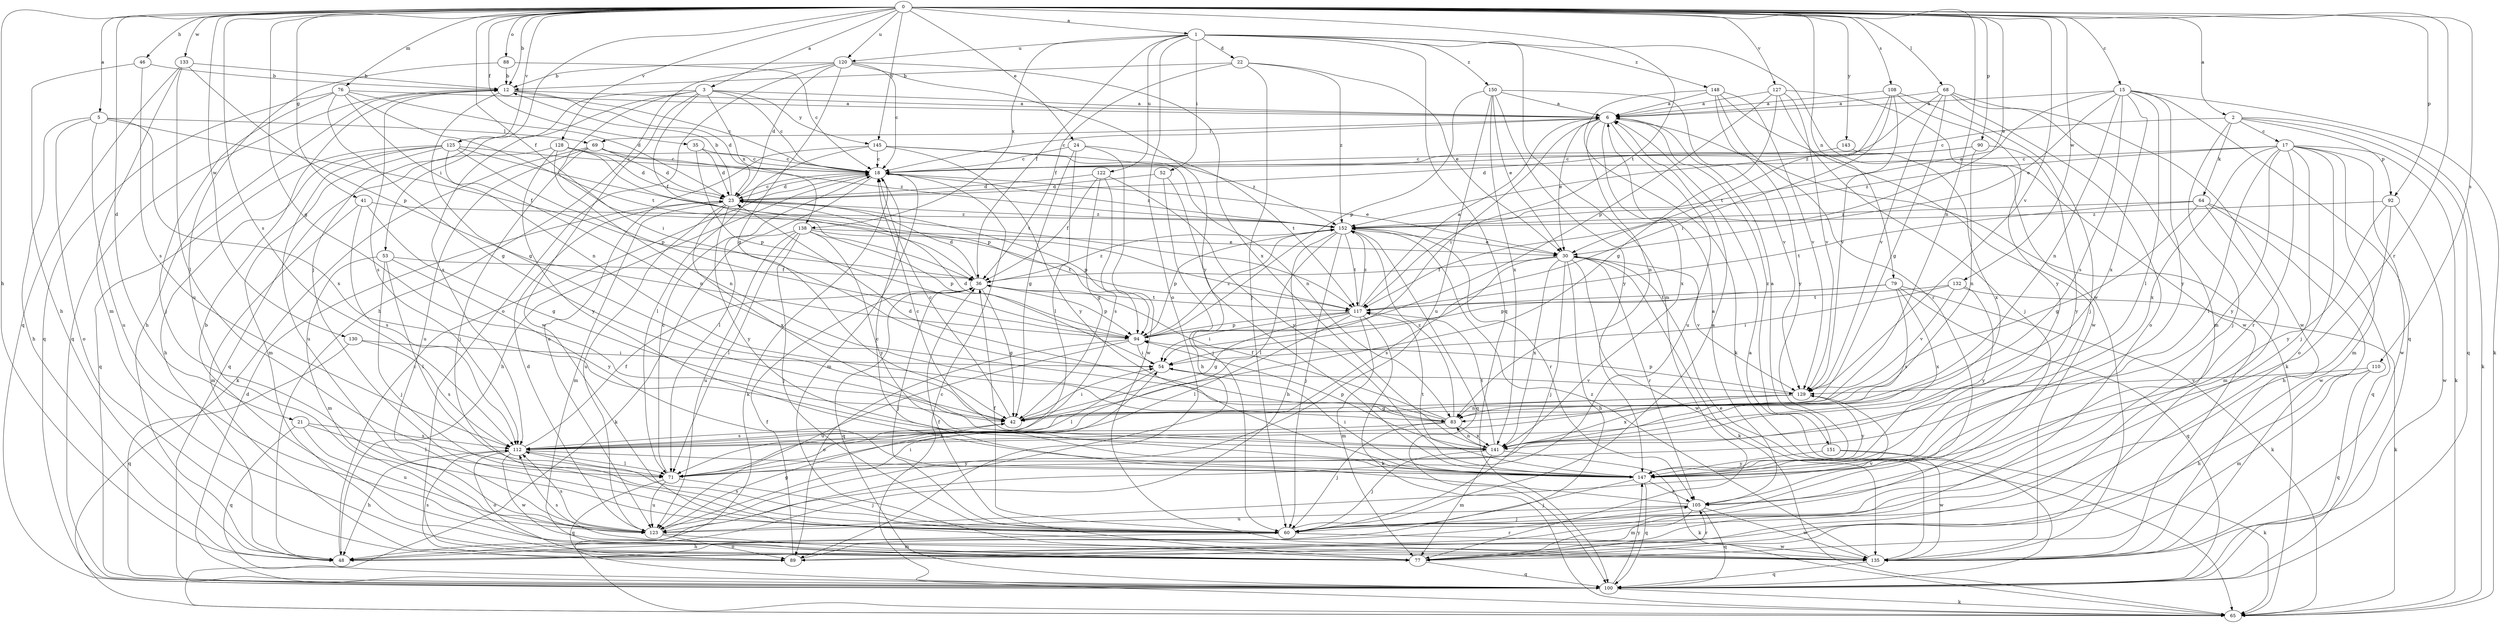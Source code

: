 strict digraph  {
0;
1;
2;
3;
5;
6;
12;
15;
17;
18;
21;
22;
23;
24;
30;
35;
36;
41;
42;
46;
48;
52;
53;
54;
60;
64;
65;
68;
69;
71;
76;
77;
79;
83;
88;
89;
90;
92;
94;
100;
105;
108;
110;
112;
117;
120;
122;
123;
125;
127;
128;
129;
130;
132;
133;
135;
138;
141;
143;
145;
147;
148;
150;
151;
152;
0 -> 1  [label=a];
0 -> 2  [label=a];
0 -> 3  [label=a];
0 -> 5  [label=a];
0 -> 12  [label=b];
0 -> 15  [label=c];
0 -> 21  [label=d];
0 -> 24  [label=e];
0 -> 30  [label=e];
0 -> 35  [label=f];
0 -> 36  [label=f];
0 -> 41  [label=g];
0 -> 42  [label=g];
0 -> 46  [label=h];
0 -> 48  [label=h];
0 -> 60  [label=j];
0 -> 68  [label=l];
0 -> 76  [label=m];
0 -> 79  [label=n];
0 -> 83  [label=n];
0 -> 88  [label=o];
0 -> 90  [label=p];
0 -> 92  [label=p];
0 -> 105  [label=r];
0 -> 108  [label=s];
0 -> 110  [label=s];
0 -> 112  [label=s];
0 -> 117  [label=t];
0 -> 120  [label=u];
0 -> 125  [label=v];
0 -> 127  [label=v];
0 -> 128  [label=v];
0 -> 129  [label=v];
0 -> 130  [label=w];
0 -> 132  [label=w];
0 -> 133  [label=w];
0 -> 143  [label=y];
0 -> 145  [label=y];
1 -> 22  [label=d];
1 -> 36  [label=f];
1 -> 52  [label=i];
1 -> 77  [label=m];
1 -> 89  [label=o];
1 -> 100  [label=q];
1 -> 120  [label=u];
1 -> 122  [label=u];
1 -> 135  [label=w];
1 -> 138  [label=x];
1 -> 148  [label=z];
1 -> 150  [label=z];
2 -> 17  [label=c];
2 -> 18  [label=c];
2 -> 60  [label=j];
2 -> 64  [label=k];
2 -> 65  [label=k];
2 -> 92  [label=p];
2 -> 100  [label=q];
3 -> 6  [label=a];
3 -> 18  [label=c];
3 -> 36  [label=f];
3 -> 53  [label=i];
3 -> 54  [label=i];
3 -> 112  [label=s];
3 -> 135  [label=w];
3 -> 138  [label=x];
3 -> 145  [label=y];
5 -> 36  [label=f];
5 -> 48  [label=h];
5 -> 69  [label=l];
5 -> 89  [label=o];
5 -> 123  [label=u];
5 -> 141  [label=x];
6 -> 18  [label=c];
6 -> 30  [label=e];
6 -> 54  [label=i];
6 -> 65  [label=k];
6 -> 69  [label=l];
6 -> 83  [label=n];
6 -> 123  [label=u];
6 -> 141  [label=x];
6 -> 151  [label=z];
12 -> 6  [label=a];
12 -> 18  [label=c];
12 -> 23  [label=d];
12 -> 42  [label=g];
12 -> 48  [label=h];
12 -> 100  [label=q];
12 -> 112  [label=s];
15 -> 6  [label=a];
15 -> 30  [label=e];
15 -> 65  [label=k];
15 -> 71  [label=l];
15 -> 83  [label=n];
15 -> 100  [label=q];
15 -> 112  [label=s];
15 -> 141  [label=x];
15 -> 147  [label=y];
15 -> 152  [label=z];
17 -> 18  [label=c];
17 -> 60  [label=j];
17 -> 65  [label=k];
17 -> 71  [label=l];
17 -> 77  [label=m];
17 -> 89  [label=o];
17 -> 105  [label=r];
17 -> 135  [label=w];
17 -> 141  [label=x];
17 -> 147  [label=y];
17 -> 152  [label=z];
18 -> 23  [label=d];
18 -> 30  [label=e];
18 -> 48  [label=h];
18 -> 65  [label=k];
18 -> 71  [label=l];
18 -> 77  [label=m];
18 -> 152  [label=z];
21 -> 71  [label=l];
21 -> 100  [label=q];
21 -> 112  [label=s];
21 -> 123  [label=u];
22 -> 12  [label=b];
22 -> 30  [label=e];
22 -> 36  [label=f];
22 -> 60  [label=j];
22 -> 152  [label=z];
23 -> 12  [label=b];
23 -> 18  [label=c];
23 -> 77  [label=m];
23 -> 94  [label=p];
23 -> 123  [label=u];
23 -> 141  [label=x];
23 -> 147  [label=y];
23 -> 152  [label=z];
24 -> 18  [label=c];
24 -> 42  [label=g];
24 -> 71  [label=l];
24 -> 117  [label=t];
24 -> 135  [label=w];
30 -> 36  [label=f];
30 -> 48  [label=h];
30 -> 60  [label=j];
30 -> 65  [label=k];
30 -> 105  [label=r];
30 -> 112  [label=s];
30 -> 129  [label=v];
30 -> 135  [label=w];
30 -> 141  [label=x];
35 -> 18  [label=c];
35 -> 23  [label=d];
35 -> 94  [label=p];
36 -> 23  [label=d];
36 -> 42  [label=g];
36 -> 60  [label=j];
36 -> 94  [label=p];
36 -> 100  [label=q];
36 -> 117  [label=t];
36 -> 152  [label=z];
41 -> 42  [label=g];
41 -> 77  [label=m];
41 -> 112  [label=s];
41 -> 152  [label=z];
42 -> 18  [label=c];
42 -> 54  [label=i];
42 -> 112  [label=s];
46 -> 12  [label=b];
46 -> 48  [label=h];
46 -> 112  [label=s];
48 -> 18  [label=c];
52 -> 23  [label=d];
52 -> 48  [label=h];
52 -> 60  [label=j];
53 -> 36  [label=f];
53 -> 60  [label=j];
53 -> 71  [label=l];
53 -> 77  [label=m];
53 -> 147  [label=y];
54 -> 23  [label=d];
54 -> 71  [label=l];
54 -> 129  [label=v];
60 -> 6  [label=a];
60 -> 36  [label=f];
60 -> 48  [label=h];
60 -> 112  [label=s];
60 -> 135  [label=w];
64 -> 42  [label=g];
64 -> 77  [label=m];
64 -> 100  [label=q];
64 -> 117  [label=t];
64 -> 135  [label=w];
64 -> 152  [label=z];
65 -> 18  [label=c];
68 -> 6  [label=a];
68 -> 42  [label=g];
68 -> 77  [label=m];
68 -> 89  [label=o];
68 -> 129  [label=v];
68 -> 135  [label=w];
68 -> 152  [label=z];
69 -> 18  [label=c];
69 -> 23  [label=d];
69 -> 60  [label=j];
69 -> 65  [label=k];
69 -> 123  [label=u];
69 -> 152  [label=z];
71 -> 18  [label=c];
71 -> 60  [label=j];
71 -> 100  [label=q];
71 -> 123  [label=u];
76 -> 6  [label=a];
76 -> 23  [label=d];
76 -> 42  [label=g];
76 -> 60  [label=j];
76 -> 83  [label=n];
76 -> 100  [label=q];
76 -> 117  [label=t];
77 -> 36  [label=f];
77 -> 100  [label=q];
77 -> 105  [label=r];
79 -> 65  [label=k];
79 -> 94  [label=p];
79 -> 100  [label=q];
79 -> 112  [label=s];
79 -> 117  [label=t];
79 -> 141  [label=x];
83 -> 23  [label=d];
83 -> 36  [label=f];
83 -> 60  [label=j];
83 -> 112  [label=s];
83 -> 141  [label=x];
83 -> 152  [label=z];
88 -> 12  [label=b];
88 -> 18  [label=c];
88 -> 123  [label=u];
89 -> 36  [label=f];
89 -> 105  [label=r];
89 -> 112  [label=s];
90 -> 18  [label=c];
90 -> 23  [label=d];
90 -> 83  [label=n];
90 -> 147  [label=y];
92 -> 48  [label=h];
92 -> 135  [label=w];
92 -> 147  [label=y];
92 -> 152  [label=z];
94 -> 54  [label=i];
94 -> 89  [label=o];
94 -> 123  [label=u];
94 -> 152  [label=z];
100 -> 6  [label=a];
100 -> 23  [label=d];
100 -> 65  [label=k];
100 -> 147  [label=y];
105 -> 6  [label=a];
105 -> 18  [label=c];
105 -> 60  [label=j];
105 -> 77  [label=m];
105 -> 100  [label=q];
105 -> 123  [label=u];
105 -> 135  [label=w];
108 -> 6  [label=a];
108 -> 54  [label=i];
108 -> 60  [label=j];
108 -> 117  [label=t];
108 -> 129  [label=v];
108 -> 147  [label=y];
110 -> 48  [label=h];
110 -> 77  [label=m];
110 -> 100  [label=q];
110 -> 129  [label=v];
112 -> 36  [label=f];
112 -> 48  [label=h];
112 -> 71  [label=l];
112 -> 89  [label=o];
112 -> 135  [label=w];
112 -> 147  [label=y];
117 -> 6  [label=a];
117 -> 42  [label=g];
117 -> 54  [label=i];
117 -> 65  [label=k];
117 -> 71  [label=l];
117 -> 77  [label=m];
117 -> 94  [label=p];
117 -> 152  [label=z];
120 -> 12  [label=b];
120 -> 18  [label=c];
120 -> 23  [label=d];
120 -> 42  [label=g];
120 -> 48  [label=h];
120 -> 89  [label=o];
120 -> 141  [label=x];
120 -> 147  [label=y];
122 -> 23  [label=d];
122 -> 36  [label=f];
122 -> 42  [label=g];
122 -> 112  [label=s];
122 -> 147  [label=y];
123 -> 23  [label=d];
123 -> 42  [label=g];
123 -> 54  [label=i];
123 -> 77  [label=m];
123 -> 89  [label=o];
123 -> 112  [label=s];
123 -> 129  [label=v];
125 -> 18  [label=c];
125 -> 48  [label=h];
125 -> 77  [label=m];
125 -> 83  [label=n];
125 -> 94  [label=p];
125 -> 100  [label=q];
125 -> 117  [label=t];
125 -> 123  [label=u];
127 -> 6  [label=a];
127 -> 42  [label=g];
127 -> 60  [label=j];
127 -> 94  [label=p];
127 -> 129  [label=v];
127 -> 135  [label=w];
128 -> 18  [label=c];
128 -> 23  [label=d];
128 -> 83  [label=n];
128 -> 94  [label=p];
128 -> 100  [label=q];
128 -> 147  [label=y];
129 -> 42  [label=g];
129 -> 83  [label=n];
129 -> 94  [label=p];
129 -> 141  [label=x];
129 -> 147  [label=y];
130 -> 54  [label=i];
130 -> 100  [label=q];
130 -> 112  [label=s];
132 -> 54  [label=i];
132 -> 65  [label=k];
132 -> 117  [label=t];
132 -> 129  [label=v];
132 -> 147  [label=y];
133 -> 12  [label=b];
133 -> 71  [label=l];
133 -> 77  [label=m];
133 -> 94  [label=p];
133 -> 100  [label=q];
135 -> 12  [label=b];
135 -> 30  [label=e];
135 -> 100  [label=q];
135 -> 112  [label=s];
135 -> 152  [label=z];
138 -> 30  [label=e];
138 -> 60  [label=j];
138 -> 65  [label=k];
138 -> 71  [label=l];
138 -> 94  [label=p];
138 -> 117  [label=t];
138 -> 123  [label=u];
138 -> 147  [label=y];
141 -> 18  [label=c];
141 -> 60  [label=j];
141 -> 65  [label=k];
141 -> 77  [label=m];
141 -> 83  [label=n];
141 -> 94  [label=p];
141 -> 117  [label=t];
143 -> 18  [label=c];
143 -> 141  [label=x];
145 -> 18  [label=c];
145 -> 71  [label=l];
145 -> 83  [label=n];
145 -> 123  [label=u];
145 -> 147  [label=y];
145 -> 152  [label=z];
147 -> 54  [label=i];
147 -> 60  [label=j];
147 -> 100  [label=q];
147 -> 105  [label=r];
147 -> 117  [label=t];
148 -> 6  [label=a];
148 -> 65  [label=k];
148 -> 105  [label=r];
148 -> 129  [label=v];
148 -> 135  [label=w];
148 -> 147  [label=y];
150 -> 6  [label=a];
150 -> 30  [label=e];
150 -> 94  [label=p];
150 -> 123  [label=u];
150 -> 129  [label=v];
150 -> 141  [label=x];
150 -> 147  [label=y];
151 -> 6  [label=a];
151 -> 65  [label=k];
151 -> 135  [label=w];
151 -> 147  [label=y];
152 -> 30  [label=e];
152 -> 48  [label=h];
152 -> 60  [label=j];
152 -> 71  [label=l];
152 -> 94  [label=p];
152 -> 100  [label=q];
152 -> 105  [label=r];
152 -> 117  [label=t];
}
